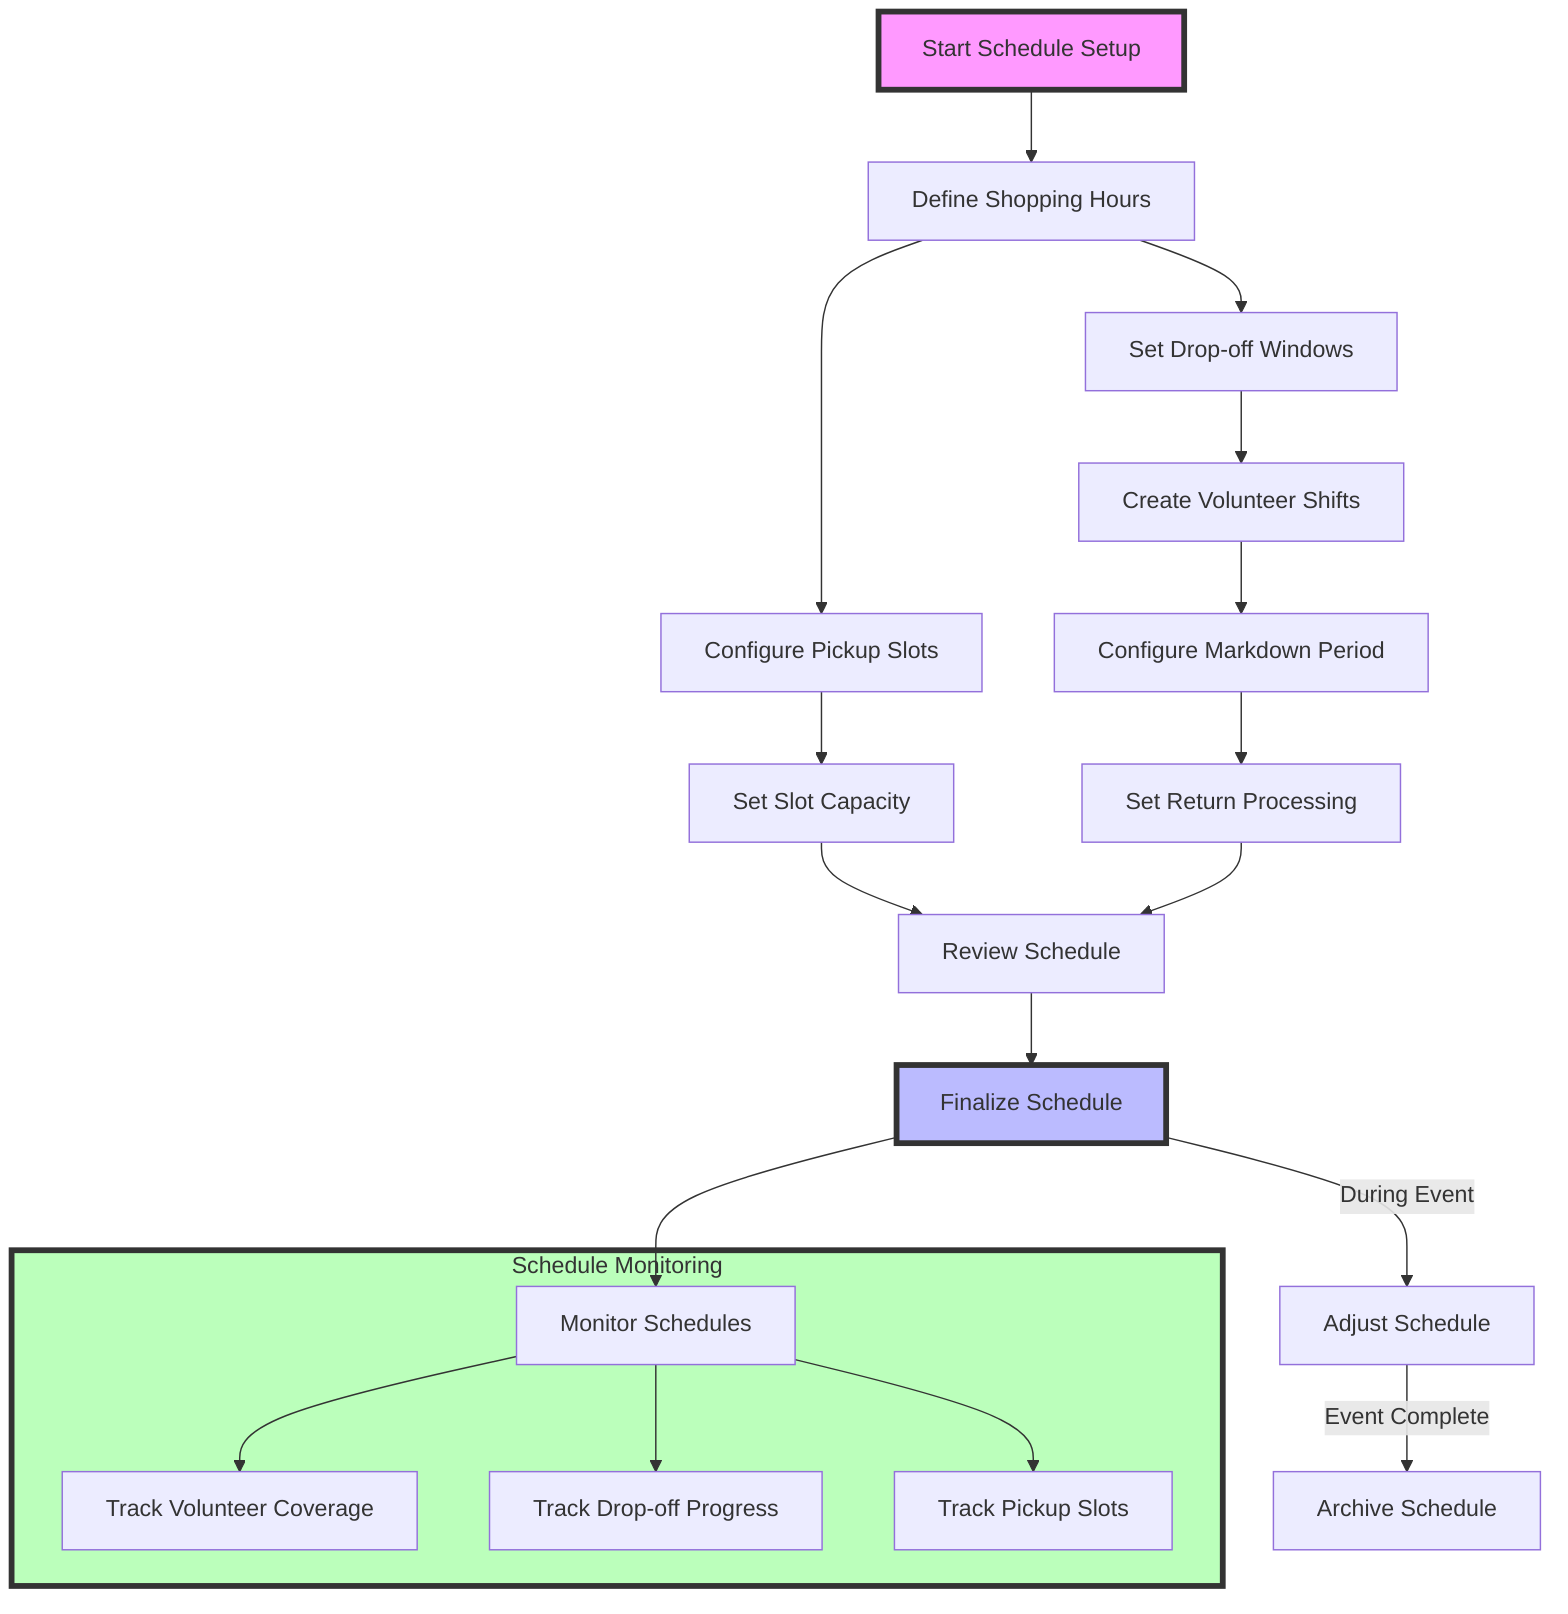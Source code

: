 flowchart TD
    Start[Start Schedule Setup] --> Shopping[Define Shopping Hours]
    Shopping --> DropOff[Set Drop-off Windows]
    Shopping --> Pickup[Configure Pickup Slots]
    DropOff --> Volunteer[Create Volunteer Shifts]
    Pickup --> Capacity[Set Slot Capacity]
    Volunteer --> Markdown[Configure Markdown Period]
    Capacity --> Review[Review Schedule]
    Markdown --> Returns[Set Return Processing]
    Returns --> Review
    Review --> Finalize[Finalize Schedule]
    
    Finalize -->|During Event| Adjust[Adjust Schedule]
    Adjust -->|Event Complete| Archive[Archive Schedule]
    
    subgraph Monitoring[Schedule Monitoring]
        Monitor[Monitor Schedules] --> CheckVolunteer[Track Volunteer Coverage]
        Monitor --> CheckDropoff[Track Drop-off Progress]
        Monitor --> CheckPickup[Track Pickup Slots]
    end
    
    Finalize --> Monitor

    style Start fill:#f9f,stroke:#333,stroke-width:4px
    style Finalize fill:#bbf,stroke:#333,stroke-width:4px
    style Monitoring fill:#bfb,stroke:#333,stroke-width:4px